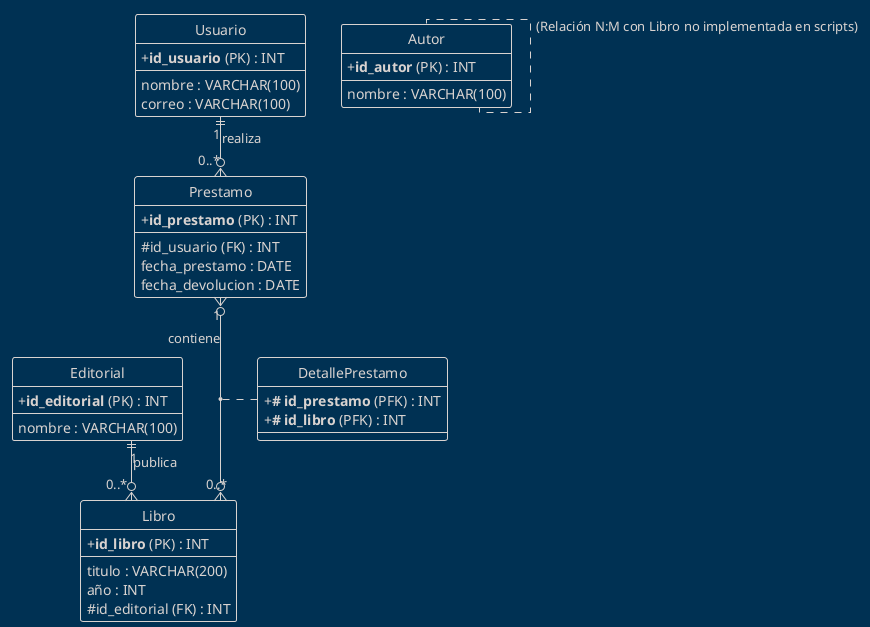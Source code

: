 @startuml Parcial 2 DB
!theme blueprint
skinparam linetype ortho
skinparam shadowing false
skinparam classAttributeIconSize 0
hide circles
hide methods


entity "Editorial" as Editorial {
  + **id_editorial** (PK) : INT
  --
  nombre : VARCHAR(100)
}

entity "Autor" as Autor {
  + **id_autor** (PK) : INT
  --
  nombre : VARCHAR(100)
}

entity "Libro" as Libro {
  + **id_libro** (PK) : INT
  --
  titulo : VARCHAR(200)
  año : INT
  # id_editorial (FK) : INT
}

entity "Usuario" as Usuario {
  + **id_usuario** (PK) : INT
  --
  nombre : VARCHAR(100)
  correo : VARCHAR(100)
}

entity "Prestamo" as Prestamo {
  + **id_prestamo** (PK) : INT
  --
  # id_usuario (FK) : INT
  fecha_prestamo : DATE
  fecha_devolucion : DATE
}



entity "DetallePrestamo" as DetallePrestamo {
  + **# id_prestamo** (PFK) : INT
  + **# id_libro** (PFK) : INT
  --
}


' 1 Editorial tiene 0..* Libros
Editorial "1" ||--o{ "0..*" Libro : "publica"

' 1 Usuario realiza 0..* Préstamos
Usuario "1" ||--o{ "0..*" Prestamo : "realiza"

' La relación N:M entre Préstamo y Libro
' se resuelve con DetallePrestamo
Prestamo "1" }o--o{ "0..*" Libro : "contiene"
(Prestamo, Libro) . DetallePrestamo

' La entidad "Autor" está definida en los scripts, 
' pero la relación N:M con Libro (mencionada en la sección 2)
' no fue implementada en las tablas de la sección 3.
Autor .. "Autor" : (Relación N:M con Libro no implementada en scripts)

@enduml